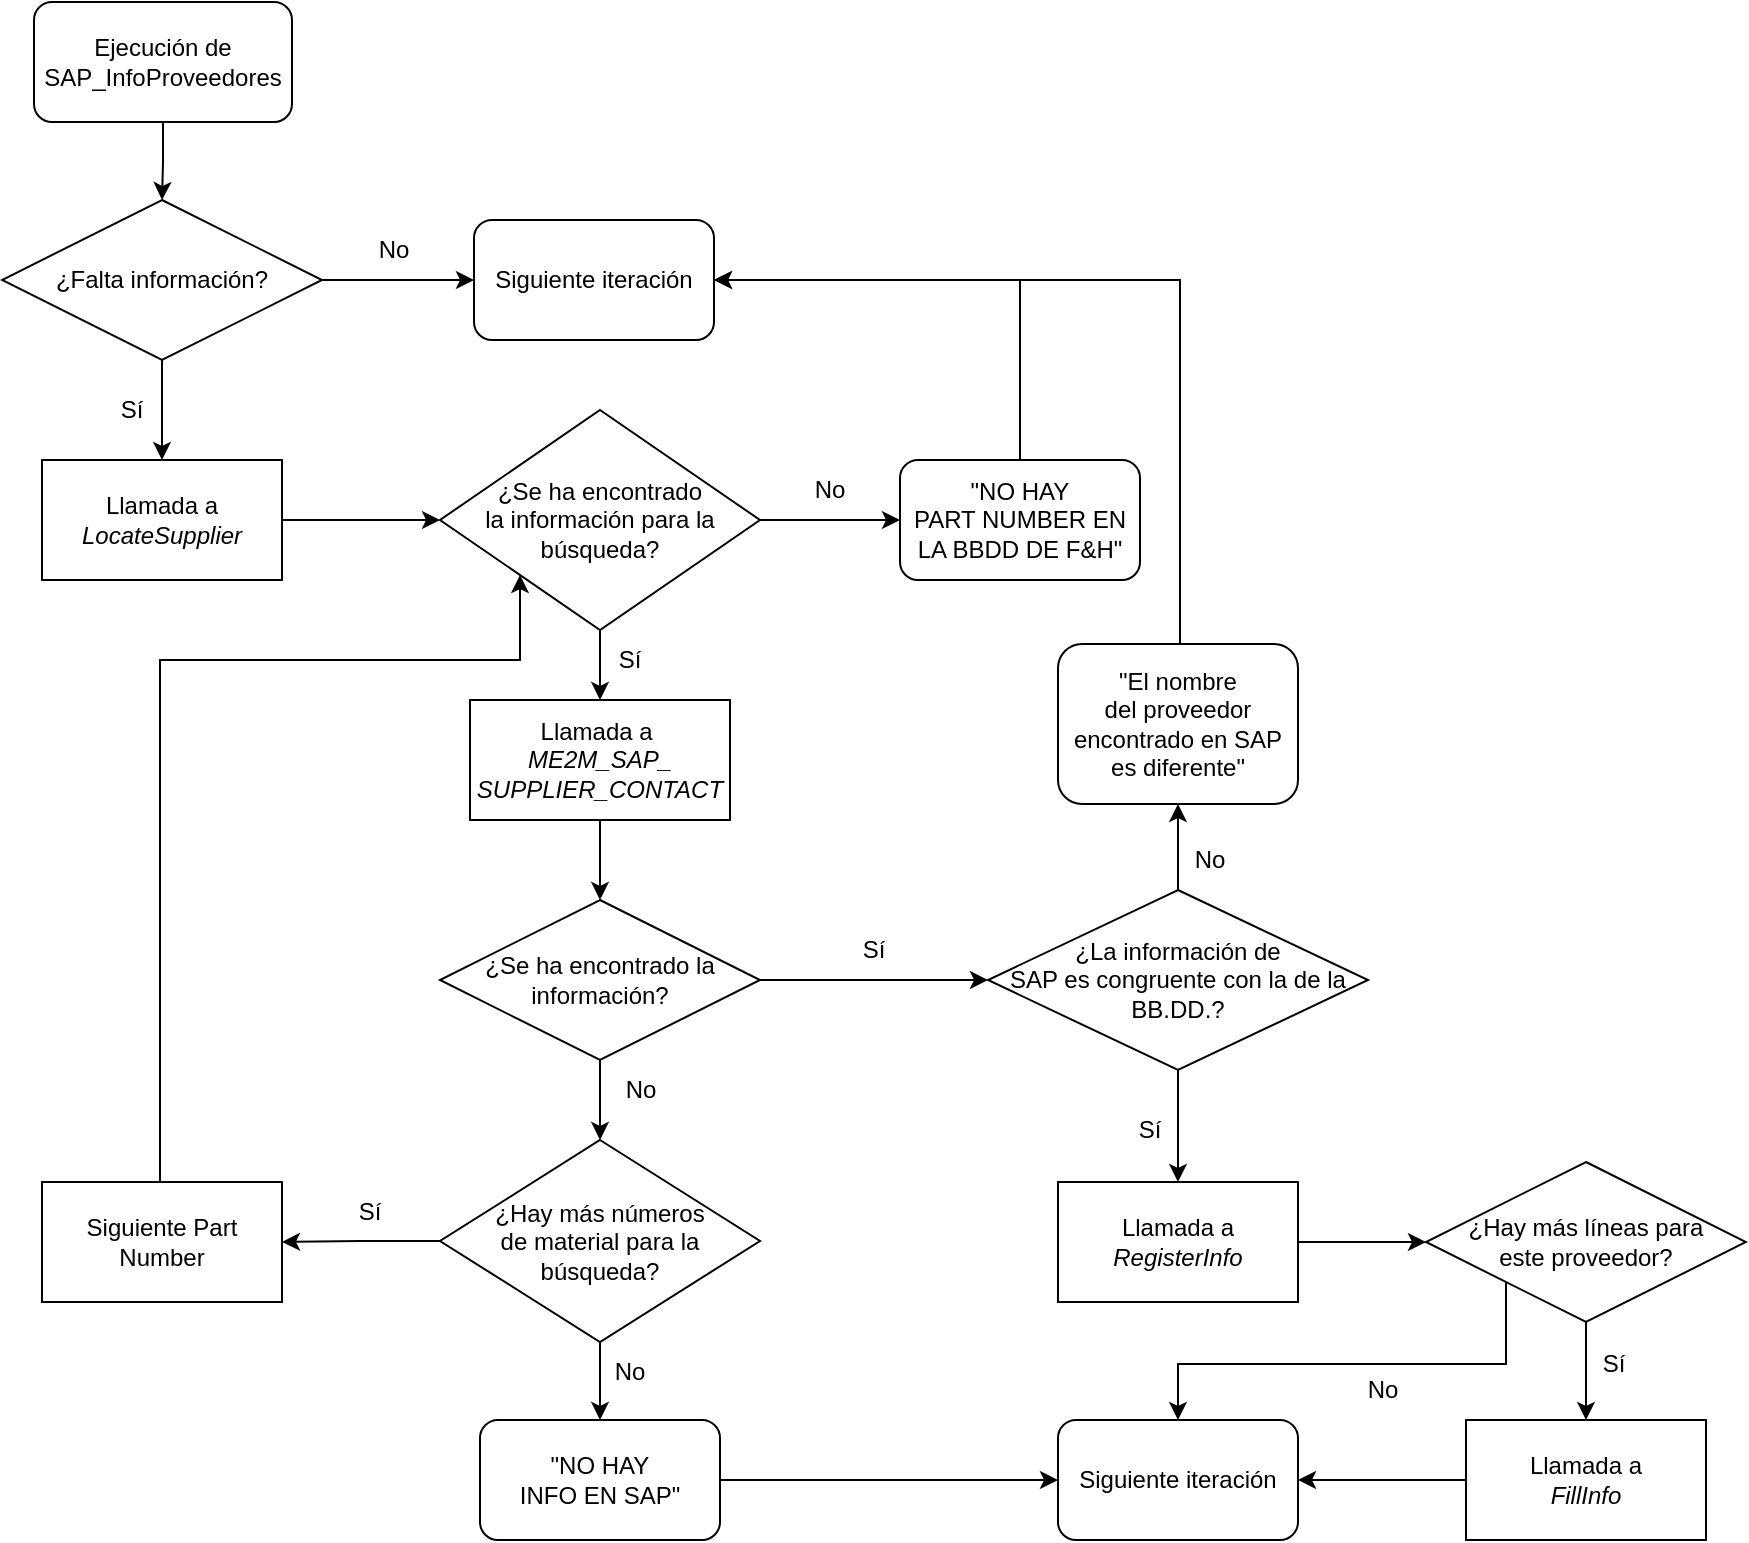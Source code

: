 <mxfile version="20.7.4" type="github">
  <diagram id="0ZKwKbu3QaYxbFSNgXZS" name="Page-1">
    <mxGraphModel dx="1434" dy="764" grid="0" gridSize="10" guides="1" tooltips="1" connect="1" arrows="1" fold="1" page="1" pageScale="1" pageWidth="1169" pageHeight="827" math="0" shadow="0">
      <root>
        <mxCell id="0" />
        <mxCell id="1" parent="0" />
        <mxCell id="pmbYQ9uAFB6TgT76jHtj-11" style="edgeStyle=orthogonalEdgeStyle;rounded=0;orthogonalLoop=1;jettySize=auto;html=1;entryX=0;entryY=0.5;entryDx=0;entryDy=0;" parent="1" source="pmbYQ9uAFB6TgT76jHtj-2" target="pmbYQ9uAFB6TgT76jHtj-3" edge="1">
          <mxGeometry relative="1" as="geometry" />
        </mxCell>
        <mxCell id="pmbYQ9uAFB6TgT76jHtj-62" style="edgeStyle=orthogonalEdgeStyle;rounded=0;orthogonalLoop=1;jettySize=auto;html=1;exitX=0.5;exitY=1;exitDx=0;exitDy=0;entryX=0.5;entryY=0;entryDx=0;entryDy=0;fontFamily=Helvetica;fontSize=12;" parent="1" source="pmbYQ9uAFB6TgT76jHtj-2" target="pmbYQ9uAFB6TgT76jHtj-6" edge="1">
          <mxGeometry relative="1" as="geometry" />
        </mxCell>
        <mxCell id="pmbYQ9uAFB6TgT76jHtj-2" value="¿Falta información?" style="rhombus;whiteSpace=wrap;html=1;" parent="1" vertex="1">
          <mxGeometry x="225" y="120" width="160" height="80" as="geometry" />
        </mxCell>
        <mxCell id="pmbYQ9uAFB6TgT76jHtj-3" value="Siguiente iteración" style="rounded=1;whiteSpace=wrap;html=1;fontFamily=Helvetica;fontSize=12;" parent="1" vertex="1">
          <mxGeometry x="461" y="130" width="120" height="60" as="geometry" />
        </mxCell>
        <mxCell id="pmbYQ9uAFB6TgT76jHtj-5" value="No" style="text;html=1;strokeColor=none;fillColor=none;align=center;verticalAlign=middle;whiteSpace=wrap;rounded=0;" parent="1" vertex="1">
          <mxGeometry x="406" y="130" width="30" height="30" as="geometry" />
        </mxCell>
        <mxCell id="pmbYQ9uAFB6TgT76jHtj-10" style="edgeStyle=orthogonalEdgeStyle;rounded=0;orthogonalLoop=1;jettySize=auto;html=1;entryX=0;entryY=0.5;entryDx=0;entryDy=0;" parent="1" source="pmbYQ9uAFB6TgT76jHtj-6" target="pmbYQ9uAFB6TgT76jHtj-9" edge="1">
          <mxGeometry relative="1" as="geometry" />
        </mxCell>
        <mxCell id="pmbYQ9uAFB6TgT76jHtj-6" value="Llamada a &lt;i&gt;LocateSupplier&lt;/i&gt;" style="rounded=0;whiteSpace=wrap;html=1;fontFamily=Helvetica;fontSize=12;" parent="1" vertex="1">
          <mxGeometry x="245" y="250" width="120" height="60" as="geometry" />
        </mxCell>
        <mxCell id="pmbYQ9uAFB6TgT76jHtj-8" value="Sí" style="text;html=1;strokeColor=none;fillColor=none;align=center;verticalAlign=middle;whiteSpace=wrap;rounded=0;" parent="1" vertex="1">
          <mxGeometry x="275" y="210" width="30" height="30" as="geometry" />
        </mxCell>
        <mxCell id="pmbYQ9uAFB6TgT76jHtj-47" style="edgeStyle=orthogonalEdgeStyle;rounded=0;orthogonalLoop=1;jettySize=auto;html=1;exitX=1;exitY=0.5;exitDx=0;exitDy=0;entryX=0;entryY=0.5;entryDx=0;entryDy=0;fontFamily=Helvetica;fontSize=12;" parent="1" source="pmbYQ9uAFB6TgT76jHtj-9" target="pmbYQ9uAFB6TgT76jHtj-29" edge="1">
          <mxGeometry relative="1" as="geometry" />
        </mxCell>
        <mxCell id="pmbYQ9uAFB6TgT76jHtj-57" style="edgeStyle=orthogonalEdgeStyle;rounded=0;orthogonalLoop=1;jettySize=auto;html=1;entryX=0.5;entryY=0;entryDx=0;entryDy=0;fontFamily=Helvetica;fontSize=12;" parent="1" source="pmbYQ9uAFB6TgT76jHtj-9" target="pmbYQ9uAFB6TgT76jHtj-50" edge="1">
          <mxGeometry relative="1" as="geometry" />
        </mxCell>
        <mxCell id="pmbYQ9uAFB6TgT76jHtj-9" value="¿Se ha encontrado &lt;br&gt;la información para la búsqueda?" style="rhombus;whiteSpace=wrap;html=1;" parent="1" vertex="1">
          <mxGeometry x="444" y="225" width="160" height="110" as="geometry" />
        </mxCell>
        <mxCell id="pmbYQ9uAFB6TgT76jHtj-58" style="edgeStyle=orthogonalEdgeStyle;rounded=0;orthogonalLoop=1;jettySize=auto;html=1;entryX=1;entryY=0.5;entryDx=0;entryDy=0;fontFamily=Helvetica;fontSize=12;exitX=0.5;exitY=0;exitDx=0;exitDy=0;" parent="1" source="pmbYQ9uAFB6TgT76jHtj-29" target="pmbYQ9uAFB6TgT76jHtj-3" edge="1">
          <mxGeometry relative="1" as="geometry">
            <Array as="points">
              <mxPoint x="734" y="160" />
            </Array>
          </mxGeometry>
        </mxCell>
        <mxCell id="pmbYQ9uAFB6TgT76jHtj-29" value="&lt;span style=&quot;line-height: 107%;&quot;&gt;&lt;font style=&quot;font-size: 12px;&quot;&gt;&quot;NO HAY&lt;br&gt;PART NUMBER EN LA BBDD DE F&amp;amp;H&quot;&lt;/font&gt;&lt;/span&gt;" style="rounded=1;whiteSpace=wrap;html=1;" parent="1" vertex="1">
          <mxGeometry x="674" y="250" width="120" height="60" as="geometry" />
        </mxCell>
        <mxCell id="pmbYQ9uAFB6TgT76jHtj-31" value="No" style="text;html=1;strokeColor=none;fillColor=none;align=center;verticalAlign=middle;whiteSpace=wrap;rounded=0;" parent="1" vertex="1">
          <mxGeometry x="624" y="250" width="30" height="30" as="geometry" />
        </mxCell>
        <mxCell id="pmbYQ9uAFB6TgT76jHtj-60" style="edgeStyle=orthogonalEdgeStyle;rounded=0;orthogonalLoop=1;jettySize=auto;html=1;fontFamily=Helvetica;fontSize=12;" parent="1" source="pmbYQ9uAFB6TgT76jHtj-33" target="pmbYQ9uAFB6TgT76jHtj-39" edge="1">
          <mxGeometry relative="1" as="geometry" />
        </mxCell>
        <mxCell id="pmbYQ9uAFB6TgT76jHtj-65" style="edgeStyle=orthogonalEdgeStyle;rounded=0;orthogonalLoop=1;jettySize=auto;html=1;exitX=0;exitY=0.5;exitDx=0;exitDy=0;entryX=1;entryY=0.5;entryDx=0;entryDy=0;fontFamily=Helvetica;fontSize=12;" parent="1" source="pmbYQ9uAFB6TgT76jHtj-33" target="pmbYQ9uAFB6TgT76jHtj-64" edge="1">
          <mxGeometry relative="1" as="geometry" />
        </mxCell>
        <mxCell id="pmbYQ9uAFB6TgT76jHtj-33" value="¿Hay más números&lt;br&gt;de material&amp;nbsp;para la &lt;br&gt;búsqueda?" style="rhombus;whiteSpace=wrap;html=1;" parent="1" vertex="1">
          <mxGeometry x="444" y="590" width="160" height="101" as="geometry" />
        </mxCell>
        <mxCell id="pmbYQ9uAFB6TgT76jHtj-71" style="edgeStyle=orthogonalEdgeStyle;rounded=0;orthogonalLoop=1;jettySize=auto;html=1;entryX=0;entryY=0.5;entryDx=0;entryDy=0;fontFamily=Helvetica;fontSize=12;" parent="1" source="pmbYQ9uAFB6TgT76jHtj-39" target="pmbYQ9uAFB6TgT76jHtj-70" edge="1">
          <mxGeometry relative="1" as="geometry" />
        </mxCell>
        <mxCell id="pmbYQ9uAFB6TgT76jHtj-39" value="&lt;span style=&quot;line-height: 107%;&quot;&gt;&lt;font style=&quot;font-size: 12px;&quot;&gt;&quot;NO HAY&lt;br&gt;INFO EN SAP&quot;&lt;/font&gt;&lt;/span&gt;" style="rounded=1;whiteSpace=wrap;html=1;" parent="1" vertex="1">
          <mxGeometry x="464" y="730" width="120" height="60" as="geometry" />
        </mxCell>
        <mxCell id="pmbYQ9uAFB6TgT76jHtj-40" value="No" style="text;html=1;strokeColor=none;fillColor=none;align=center;verticalAlign=middle;whiteSpace=wrap;rounded=0;" parent="1" vertex="1">
          <mxGeometry x="524" y="691" width="30" height="30" as="geometry" />
        </mxCell>
        <mxCell id="pmbYQ9uAFB6TgT76jHtj-42" value="Sí" style="text;html=1;strokeColor=none;fillColor=none;align=center;verticalAlign=middle;whiteSpace=wrap;rounded=0;" parent="1" vertex="1">
          <mxGeometry x="524" y="335" width="30" height="30" as="geometry" />
        </mxCell>
        <mxCell id="pmbYQ9uAFB6TgT76jHtj-54" style="edgeStyle=orthogonalEdgeStyle;rounded=0;orthogonalLoop=1;jettySize=auto;html=1;entryX=0.5;entryY=0;entryDx=0;entryDy=0;fontFamily=Helvetica;fontSize=12;" parent="1" source="pmbYQ9uAFB6TgT76jHtj-50" target="pmbYQ9uAFB6TgT76jHtj-53" edge="1">
          <mxGeometry relative="1" as="geometry" />
        </mxCell>
        <mxCell id="pmbYQ9uAFB6TgT76jHtj-50" value="Llamada a&lt;i&gt;&amp;nbsp;&lt;br&gt;ME2M_SAP_&lt;/i&gt;&lt;br&gt;&lt;i&gt;SUPPLIER_CONTACT&lt;/i&gt;" style="rounded=0;whiteSpace=wrap;html=1;fontFamily=Helvetica;fontSize=12;" parent="1" vertex="1">
          <mxGeometry x="459" y="370" width="130" height="60" as="geometry" />
        </mxCell>
        <mxCell id="pmbYQ9uAFB6TgT76jHtj-55" style="edgeStyle=orthogonalEdgeStyle;rounded=0;orthogonalLoop=1;jettySize=auto;html=1;exitX=0.5;exitY=1;exitDx=0;exitDy=0;entryX=0.5;entryY=0;entryDx=0;entryDy=0;fontFamily=Helvetica;fontSize=12;" parent="1" source="pmbYQ9uAFB6TgT76jHtj-53" target="pmbYQ9uAFB6TgT76jHtj-33" edge="1">
          <mxGeometry relative="1" as="geometry" />
        </mxCell>
        <mxCell id="pmbYQ9uAFB6TgT76jHtj-69" style="edgeStyle=orthogonalEdgeStyle;rounded=0;orthogonalLoop=1;jettySize=auto;html=1;exitX=1;exitY=0.5;exitDx=0;exitDy=0;entryX=0;entryY=0.5;entryDx=0;entryDy=0;fontFamily=Helvetica;fontSize=12;" parent="1" source="pmbYQ9uAFB6TgT76jHtj-53" target="pmbYQ9uAFB6TgT76jHtj-79" edge="1">
          <mxGeometry relative="1" as="geometry">
            <mxPoint x="684" y="510" as="targetPoint" />
          </mxGeometry>
        </mxCell>
        <mxCell id="pmbYQ9uAFB6TgT76jHtj-53" value="¿Se ha encontrado la información?" style="rhombus;whiteSpace=wrap;html=1;" parent="1" vertex="1">
          <mxGeometry x="444" y="470" width="160" height="80" as="geometry" />
        </mxCell>
        <mxCell id="pmbYQ9uAFB6TgT76jHtj-59" value="No" style="text;html=1;align=center;verticalAlign=middle;resizable=0;points=[];autosize=1;strokeColor=none;fillColor=none;fontSize=12;fontFamily=Helvetica;" parent="1" vertex="1">
          <mxGeometry x="524" y="550" width="40" height="30" as="geometry" />
        </mxCell>
        <mxCell id="pmbYQ9uAFB6TgT76jHtj-63" value="Sí" style="text;html=1;strokeColor=none;fillColor=none;align=center;verticalAlign=middle;whiteSpace=wrap;rounded=0;" parent="1" vertex="1">
          <mxGeometry x="394" y="611" width="30" height="30" as="geometry" />
        </mxCell>
        <mxCell id="pmbYQ9uAFB6TgT76jHtj-66" style="edgeStyle=orthogonalEdgeStyle;rounded=0;orthogonalLoop=1;jettySize=auto;html=1;entryX=0;entryY=1;entryDx=0;entryDy=0;fontFamily=Helvetica;fontSize=12;" parent="1" source="pmbYQ9uAFB6TgT76jHtj-64" target="pmbYQ9uAFB6TgT76jHtj-9" edge="1">
          <mxGeometry relative="1" as="geometry">
            <Array as="points">
              <mxPoint x="304" y="350" />
              <mxPoint x="484" y="350" />
            </Array>
          </mxGeometry>
        </mxCell>
        <mxCell id="pmbYQ9uAFB6TgT76jHtj-64" value="Siguiente Part Number" style="rounded=0;whiteSpace=wrap;html=1;fontFamily=Helvetica;fontSize=12;" parent="1" vertex="1">
          <mxGeometry x="245" y="611" width="120" height="60" as="geometry" />
        </mxCell>
        <mxCell id="pmbYQ9uAFB6TgT76jHtj-67" value="Sí" style="text;html=1;strokeColor=none;fillColor=none;align=center;verticalAlign=middle;whiteSpace=wrap;rounded=0;" parent="1" vertex="1">
          <mxGeometry x="646" y="480" width="30" height="30" as="geometry" />
        </mxCell>
        <mxCell id="pmbYQ9uAFB6TgT76jHtj-70" value="Siguiente iteración" style="rounded=1;whiteSpace=wrap;html=1;fontFamily=Helvetica;fontSize=12;" parent="1" vertex="1">
          <mxGeometry x="753" y="730" width="120" height="60" as="geometry" />
        </mxCell>
        <mxCell id="pmbYQ9uAFB6TgT76jHtj-75" style="edgeStyle=orthogonalEdgeStyle;rounded=0;orthogonalLoop=1;jettySize=auto;html=1;entryX=0.5;entryY=0;entryDx=0;entryDy=0;fontFamily=Helvetica;fontSize=12;" parent="1" source="pmbYQ9uAFB6TgT76jHtj-74" target="pmbYQ9uAFB6TgT76jHtj-2" edge="1">
          <mxGeometry relative="1" as="geometry" />
        </mxCell>
        <mxCell id="pmbYQ9uAFB6TgT76jHtj-74" value="Ejecución de&lt;br&gt;SAP_InfoProveedores" style="rounded=1;whiteSpace=wrap;html=1;fontFamily=Helvetica;fontSize=12;" parent="1" vertex="1">
          <mxGeometry x="241" y="21" width="129" height="60" as="geometry" />
        </mxCell>
        <mxCell id="3hpVRjH7D4XgD4T4D8rT-2" style="edgeStyle=orthogonalEdgeStyle;rounded=0;orthogonalLoop=1;jettySize=auto;html=1;entryX=0;entryY=0.5;entryDx=0;entryDy=0;" edge="1" parent="1" source="pmbYQ9uAFB6TgT76jHtj-77" target="3hpVRjH7D4XgD4T4D8rT-1">
          <mxGeometry relative="1" as="geometry" />
        </mxCell>
        <mxCell id="pmbYQ9uAFB6TgT76jHtj-77" value="Llamada a&lt;br&gt;&lt;i&gt;RegisterInfo&lt;/i&gt;" style="rounded=0;whiteSpace=wrap;html=1;fontFamily=Helvetica;fontSize=12;" parent="1" vertex="1">
          <mxGeometry x="753" y="611" width="120" height="60" as="geometry" />
        </mxCell>
        <mxCell id="pmbYQ9uAFB6TgT76jHtj-80" style="edgeStyle=orthogonalEdgeStyle;rounded=0;orthogonalLoop=1;jettySize=auto;html=1;fontFamily=Helvetica;fontSize=12;" parent="1" source="pmbYQ9uAFB6TgT76jHtj-79" target="pmbYQ9uAFB6TgT76jHtj-77" edge="1">
          <mxGeometry relative="1" as="geometry" />
        </mxCell>
        <mxCell id="pmbYQ9uAFB6TgT76jHtj-83" style="edgeStyle=orthogonalEdgeStyle;rounded=0;orthogonalLoop=1;jettySize=auto;html=1;exitX=0.5;exitY=0;exitDx=0;exitDy=0;entryX=0.5;entryY=1;entryDx=0;entryDy=0;fontFamily=Helvetica;fontSize=12;" parent="1" source="pmbYQ9uAFB6TgT76jHtj-79" target="pmbYQ9uAFB6TgT76jHtj-82" edge="1">
          <mxGeometry relative="1" as="geometry" />
        </mxCell>
        <mxCell id="pmbYQ9uAFB6TgT76jHtj-79" value="¿La información de&lt;br&gt;SAP es congruente con la de la BB.DD.?" style="rhombus;whiteSpace=wrap;html=1;" parent="1" vertex="1">
          <mxGeometry x="718" y="465" width="190" height="90" as="geometry" />
        </mxCell>
        <mxCell id="pmbYQ9uAFB6TgT76jHtj-81" value="Sí" style="text;html=1;strokeColor=none;fillColor=none;align=center;verticalAlign=middle;whiteSpace=wrap;rounded=0;" parent="1" vertex="1">
          <mxGeometry x="784" y="570" width="30" height="30" as="geometry" />
        </mxCell>
        <mxCell id="pmbYQ9uAFB6TgT76jHtj-85" style="edgeStyle=orthogonalEdgeStyle;rounded=0;orthogonalLoop=1;jettySize=auto;html=1;entryX=1;entryY=0.5;entryDx=0;entryDy=0;fontFamily=Helvetica;fontSize=12;" parent="1" source="pmbYQ9uAFB6TgT76jHtj-82" target="pmbYQ9uAFB6TgT76jHtj-3" edge="1">
          <mxGeometry relative="1" as="geometry">
            <Array as="points">
              <mxPoint x="814" y="160" />
            </Array>
          </mxGeometry>
        </mxCell>
        <mxCell id="pmbYQ9uAFB6TgT76jHtj-82" value="&lt;span style=&quot;line-height: 107%;&quot;&gt;&lt;font style=&quot;font-size: 12px;&quot;&gt;&quot;El&amp;nbsp;nombre &lt;br&gt;del proveedor encontrado en SAP es diferente&quot;&lt;/font&gt;&lt;/span&gt;" style="rounded=1;whiteSpace=wrap;html=1;fontFamily=Helvetica;fontSize=12;" parent="1" vertex="1">
          <mxGeometry x="753" y="342" width="120" height="80" as="geometry" />
        </mxCell>
        <mxCell id="pmbYQ9uAFB6TgT76jHtj-84" value="No" style="text;html=1;strokeColor=none;fillColor=none;align=center;verticalAlign=middle;whiteSpace=wrap;rounded=0;" parent="1" vertex="1">
          <mxGeometry x="814" y="435" width="30" height="30" as="geometry" />
        </mxCell>
        <mxCell id="3hpVRjH7D4XgD4T4D8rT-4" style="edgeStyle=orthogonalEdgeStyle;rounded=0;orthogonalLoop=1;jettySize=auto;html=1;entryX=0.5;entryY=0;entryDx=0;entryDy=0;" edge="1" parent="1" source="3hpVRjH7D4XgD4T4D8rT-1" target="3hpVRjH7D4XgD4T4D8rT-3">
          <mxGeometry relative="1" as="geometry" />
        </mxCell>
        <mxCell id="3hpVRjH7D4XgD4T4D8rT-6" style="edgeStyle=orthogonalEdgeStyle;rounded=0;orthogonalLoop=1;jettySize=auto;html=1;exitX=0;exitY=1;exitDx=0;exitDy=0;" edge="1" parent="1" source="3hpVRjH7D4XgD4T4D8rT-1" target="pmbYQ9uAFB6TgT76jHtj-70">
          <mxGeometry relative="1" as="geometry">
            <Array as="points">
              <mxPoint x="977" y="702" />
              <mxPoint x="813" y="702" />
            </Array>
          </mxGeometry>
        </mxCell>
        <mxCell id="3hpVRjH7D4XgD4T4D8rT-1" value="¿Hay más líneas para &lt;br&gt;este proveedor?" style="rhombus;whiteSpace=wrap;html=1;" vertex="1" parent="1">
          <mxGeometry x="937" y="601" width="160" height="80" as="geometry" />
        </mxCell>
        <mxCell id="3hpVRjH7D4XgD4T4D8rT-5" style="edgeStyle=orthogonalEdgeStyle;rounded=0;orthogonalLoop=1;jettySize=auto;html=1;entryX=1;entryY=0.5;entryDx=0;entryDy=0;" edge="1" parent="1" source="3hpVRjH7D4XgD4T4D8rT-3" target="pmbYQ9uAFB6TgT76jHtj-70">
          <mxGeometry relative="1" as="geometry" />
        </mxCell>
        <mxCell id="3hpVRjH7D4XgD4T4D8rT-3" value="Llamada a&lt;br&gt;&lt;i&gt;FillInfo&lt;/i&gt;" style="rounded=0;whiteSpace=wrap;html=1;fontFamily=Helvetica;fontSize=12;" vertex="1" parent="1">
          <mxGeometry x="957" y="730" width="120" height="60" as="geometry" />
        </mxCell>
        <mxCell id="3hpVRjH7D4XgD4T4D8rT-7" value="No" style="text;html=1;align=center;verticalAlign=middle;resizable=0;points=[];autosize=1;strokeColor=none;fillColor=none;fontSize=12;fontFamily=Helvetica;" vertex="1" parent="1">
          <mxGeometry x="895" y="700" width="40" height="30" as="geometry" />
        </mxCell>
        <mxCell id="3hpVRjH7D4XgD4T4D8rT-8" value="Sí" style="text;html=1;strokeColor=none;fillColor=none;align=center;verticalAlign=middle;whiteSpace=wrap;rounded=0;" vertex="1" parent="1">
          <mxGeometry x="1016" y="687" width="30" height="30" as="geometry" />
        </mxCell>
      </root>
    </mxGraphModel>
  </diagram>
</mxfile>
